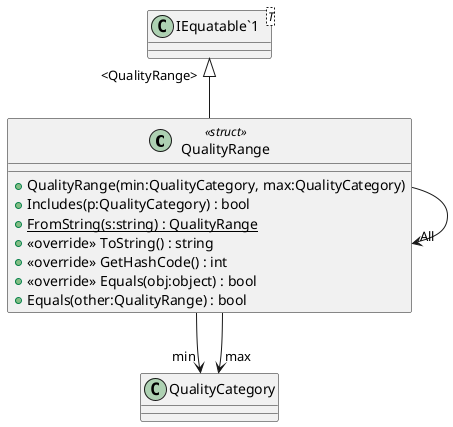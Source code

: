 @startuml
class QualityRange <<struct>> {
    + QualityRange(min:QualityCategory, max:QualityCategory)
    + Includes(p:QualityCategory) : bool
    + {static} FromString(s:string) : QualityRange
    + <<override>> ToString() : string
    + <<override>> GetHashCode() : int
    + <<override>> Equals(obj:object) : bool
    + Equals(other:QualityRange) : bool
}
class "IEquatable`1"<T> {
}
"IEquatable`1" "<QualityRange>" <|-- QualityRange
QualityRange --> "min" QualityCategory
QualityRange --> "max" QualityCategory
QualityRange --> "All" QualityRange
@enduml
